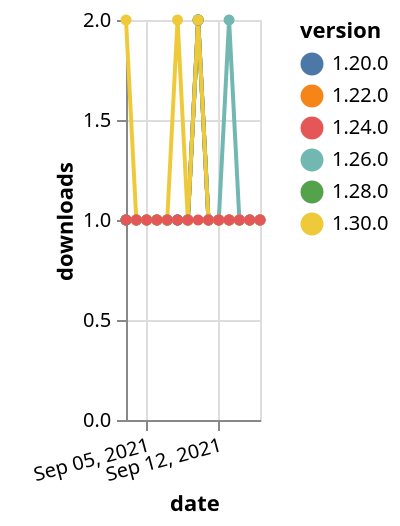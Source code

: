{"$schema": "https://vega.github.io/schema/vega-lite/v5.json", "description": "A simple bar chart with embedded data.", "data": {"values": [{"date": "2021-09-03", "total": 180, "delta": 1, "version": "1.22.0"}, {"date": "2021-09-04", "total": 181, "delta": 1, "version": "1.22.0"}, {"date": "2021-09-05", "total": 182, "delta": 1, "version": "1.22.0"}, {"date": "2021-09-06", "total": 183, "delta": 1, "version": "1.22.0"}, {"date": "2021-09-07", "total": 184, "delta": 1, "version": "1.22.0"}, {"date": "2021-09-08", "total": 185, "delta": 1, "version": "1.22.0"}, {"date": "2021-09-09", "total": 186, "delta": 1, "version": "1.22.0"}, {"date": "2021-09-10", "total": 188, "delta": 2, "version": "1.22.0"}, {"date": "2021-09-11", "total": 189, "delta": 1, "version": "1.22.0"}, {"date": "2021-09-12", "total": 190, "delta": 1, "version": "1.22.0"}, {"date": "2021-09-13", "total": 191, "delta": 1, "version": "1.22.0"}, {"date": "2021-09-14", "total": 192, "delta": 1, "version": "1.22.0"}, {"date": "2021-09-15", "total": 193, "delta": 1, "version": "1.22.0"}, {"date": "2021-09-16", "total": 194, "delta": 1, "version": "1.22.0"}, {"date": "2021-09-03", "total": 170, "delta": 1, "version": "1.28.0"}, {"date": "2021-09-04", "total": 171, "delta": 1, "version": "1.28.0"}, {"date": "2021-09-05", "total": 172, "delta": 1, "version": "1.28.0"}, {"date": "2021-09-06", "total": 173, "delta": 1, "version": "1.28.0"}, {"date": "2021-09-07", "total": 174, "delta": 1, "version": "1.28.0"}, {"date": "2021-09-08", "total": 175, "delta": 1, "version": "1.28.0"}, {"date": "2021-09-09", "total": 176, "delta": 1, "version": "1.28.0"}, {"date": "2021-09-10", "total": 178, "delta": 2, "version": "1.28.0"}, {"date": "2021-09-11", "total": 179, "delta": 1, "version": "1.28.0"}, {"date": "2021-09-12", "total": 180, "delta": 1, "version": "1.28.0"}, {"date": "2021-09-13", "total": 181, "delta": 1, "version": "1.28.0"}, {"date": "2021-09-14", "total": 182, "delta": 1, "version": "1.28.0"}, {"date": "2021-09-15", "total": 183, "delta": 1, "version": "1.28.0"}, {"date": "2021-09-16", "total": 184, "delta": 1, "version": "1.28.0"}, {"date": "2021-09-03", "total": 160, "delta": 1, "version": "1.26.0"}, {"date": "2021-09-04", "total": 161, "delta": 1, "version": "1.26.0"}, {"date": "2021-09-05", "total": 162, "delta": 1, "version": "1.26.0"}, {"date": "2021-09-06", "total": 163, "delta": 1, "version": "1.26.0"}, {"date": "2021-09-07", "total": 164, "delta": 1, "version": "1.26.0"}, {"date": "2021-09-08", "total": 165, "delta": 1, "version": "1.26.0"}, {"date": "2021-09-09", "total": 166, "delta": 1, "version": "1.26.0"}, {"date": "2021-09-10", "total": 168, "delta": 2, "version": "1.26.0"}, {"date": "2021-09-11", "total": 169, "delta": 1, "version": "1.26.0"}, {"date": "2021-09-12", "total": 170, "delta": 1, "version": "1.26.0"}, {"date": "2021-09-13", "total": 172, "delta": 2, "version": "1.26.0"}, {"date": "2021-09-14", "total": 173, "delta": 1, "version": "1.26.0"}, {"date": "2021-09-15", "total": 174, "delta": 1, "version": "1.26.0"}, {"date": "2021-09-16", "total": 175, "delta": 1, "version": "1.26.0"}, {"date": "2021-09-03", "total": 222, "delta": 1, "version": "1.20.0"}, {"date": "2021-09-04", "total": 223, "delta": 1, "version": "1.20.0"}, {"date": "2021-09-05", "total": 224, "delta": 1, "version": "1.20.0"}, {"date": "2021-09-06", "total": 225, "delta": 1, "version": "1.20.0"}, {"date": "2021-09-07", "total": 226, "delta": 1, "version": "1.20.0"}, {"date": "2021-09-08", "total": 227, "delta": 1, "version": "1.20.0"}, {"date": "2021-09-09", "total": 228, "delta": 1, "version": "1.20.0"}, {"date": "2021-09-10", "total": 230, "delta": 2, "version": "1.20.0"}, {"date": "2021-09-11", "total": 231, "delta": 1, "version": "1.20.0"}, {"date": "2021-09-12", "total": 232, "delta": 1, "version": "1.20.0"}, {"date": "2021-09-13", "total": 233, "delta": 1, "version": "1.20.0"}, {"date": "2021-09-14", "total": 234, "delta": 1, "version": "1.20.0"}, {"date": "2021-09-15", "total": 235, "delta": 1, "version": "1.20.0"}, {"date": "2021-09-16", "total": 236, "delta": 1, "version": "1.20.0"}, {"date": "2021-09-03", "total": 111, "delta": 2, "version": "1.30.0"}, {"date": "2021-09-04", "total": 112, "delta": 1, "version": "1.30.0"}, {"date": "2021-09-05", "total": 113, "delta": 1, "version": "1.30.0"}, {"date": "2021-09-06", "total": 114, "delta": 1, "version": "1.30.0"}, {"date": "2021-09-07", "total": 115, "delta": 1, "version": "1.30.0"}, {"date": "2021-09-08", "total": 117, "delta": 2, "version": "1.30.0"}, {"date": "2021-09-09", "total": 118, "delta": 1, "version": "1.30.0"}, {"date": "2021-09-10", "total": 120, "delta": 2, "version": "1.30.0"}, {"date": "2021-09-11", "total": 121, "delta": 1, "version": "1.30.0"}, {"date": "2021-09-12", "total": 122, "delta": 1, "version": "1.30.0"}, {"date": "2021-09-13", "total": 123, "delta": 1, "version": "1.30.0"}, {"date": "2021-09-14", "total": 124, "delta": 1, "version": "1.30.0"}, {"date": "2021-09-15", "total": 125, "delta": 1, "version": "1.30.0"}, {"date": "2021-09-16", "total": 126, "delta": 1, "version": "1.30.0"}, {"date": "2021-09-03", "total": 177, "delta": 1, "version": "1.24.0"}, {"date": "2021-09-04", "total": 178, "delta": 1, "version": "1.24.0"}, {"date": "2021-09-05", "total": 179, "delta": 1, "version": "1.24.0"}, {"date": "2021-09-06", "total": 180, "delta": 1, "version": "1.24.0"}, {"date": "2021-09-07", "total": 181, "delta": 1, "version": "1.24.0"}, {"date": "2021-09-08", "total": 182, "delta": 1, "version": "1.24.0"}, {"date": "2021-09-09", "total": 183, "delta": 1, "version": "1.24.0"}, {"date": "2021-09-10", "total": 184, "delta": 1, "version": "1.24.0"}, {"date": "2021-09-11", "total": 185, "delta": 1, "version": "1.24.0"}, {"date": "2021-09-12", "total": 186, "delta": 1, "version": "1.24.0"}, {"date": "2021-09-13", "total": 187, "delta": 1, "version": "1.24.0"}, {"date": "2021-09-14", "total": 188, "delta": 1, "version": "1.24.0"}, {"date": "2021-09-15", "total": 189, "delta": 1, "version": "1.24.0"}, {"date": "2021-09-16", "total": 190, "delta": 1, "version": "1.24.0"}]}, "width": "container", "mark": {"type": "line", "point": {"filled": true}}, "encoding": {"x": {"field": "date", "type": "temporal", "timeUnit": "yearmonthdate", "title": "date", "axis": {"labelAngle": -15}}, "y": {"field": "delta", "type": "quantitative", "title": "downloads"}, "color": {"field": "version", "type": "nominal"}, "tooltip": {"field": "delta"}}}